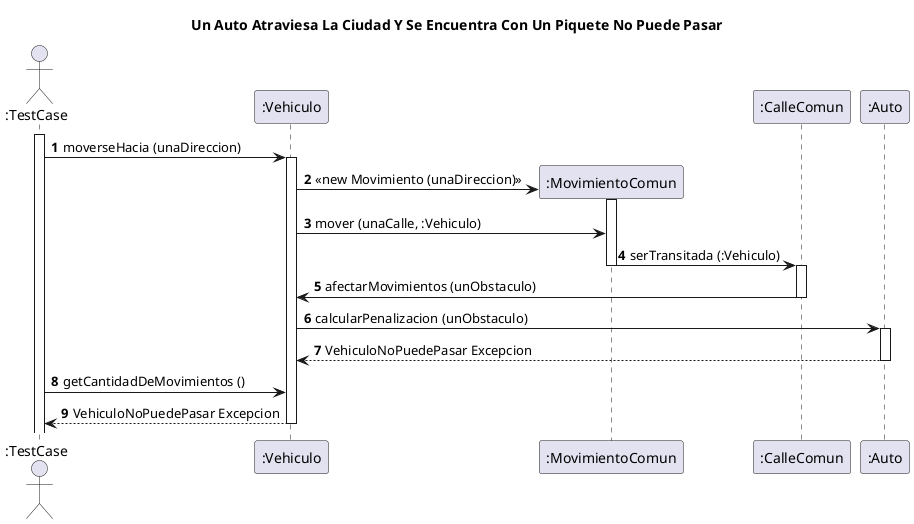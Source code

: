 @startuml
'https://plantuml.com/sequence-diagram
title Un Auto Atraviesa La Ciudad Y Se Encuentra Con Un Piquete No Puede Pasar
autonumber
actor ":TestCase"
Activate ":TestCase"
   ":TestCase" -> ":Vehiculo": moverseHacia (unaDireccion)
    Activate ":Vehiculo"
    create ":MovimientoComun"
    ":Vehiculo" -> ":MovimientoComun": <<new Movimiento (unaDireccion) >>
    Activate ":MovimientoComun"
    ":Vehiculo" -> ":MovimientoComun": mover (unaCalle, :Vehiculo)
    ":MovimientoComun" -> ":CalleComun": serTransitada (:Vehiculo)
    Deactivate ":MovimientoComun"
    Activate ":CalleComun"
    ":CalleComun" -> ":Vehiculo": afectarMovimientos (unObstaculo)
    Deactivate ":CalleComun"
    ":Vehiculo" -> ":Auto": calcularPenalizacion (unObstaculo)
    Activate ":Auto"
    ":Vehiculo" <-- ":Auto": VehiculoNoPuedePasar Excepcion
    Deactivate ":Auto"
    ":TestCase"  -> ":Vehiculo": getCantidadDeMovimientos ()
    ":TestCase"  <-- ":Vehiculo": VehiculoNoPuedePasar Excepcion
    Deactivate ":Vehiculo"


@enduml